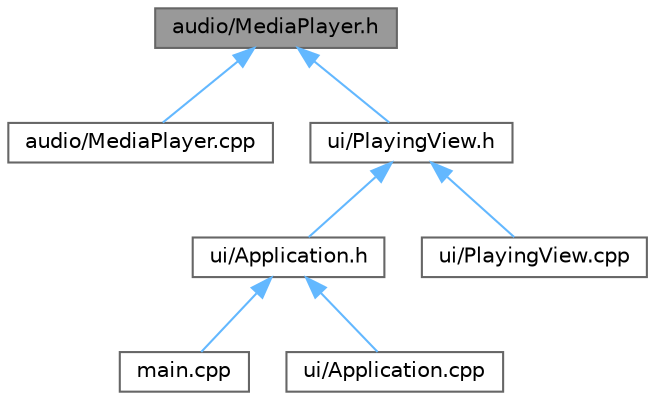 digraph "audio/MediaPlayer.h"
{
 // LATEX_PDF_SIZE
  bgcolor="transparent";
  edge [fontname=Helvetica,fontsize=10,labelfontname=Helvetica,labelfontsize=10];
  node [fontname=Helvetica,fontsize=10,shape=box,height=0.2,width=0.4];
  Node1 [id="Node000001",label="audio/MediaPlayer.h",height=0.2,width=0.4,color="gray40", fillcolor="grey60", style="filled", fontcolor="black",tooltip=" "];
  Node1 -> Node2 [id="edge7_Node000001_Node000002",dir="back",color="steelblue1",style="solid",tooltip=" "];
  Node2 [id="Node000002",label="audio/MediaPlayer.cpp",height=0.2,width=0.4,color="grey40", fillcolor="white", style="filled",URL="$MediaPlayer_8cpp.html",tooltip=" "];
  Node1 -> Node3 [id="edge8_Node000001_Node000003",dir="back",color="steelblue1",style="solid",tooltip=" "];
  Node3 [id="Node000003",label="ui/PlayingView.h",height=0.2,width=0.4,color="grey40", fillcolor="white", style="filled",URL="$PlayingView_8h.html",tooltip=" "];
  Node3 -> Node4 [id="edge9_Node000003_Node000004",dir="back",color="steelblue1",style="solid",tooltip=" "];
  Node4 [id="Node000004",label="ui/Application.h",height=0.2,width=0.4,color="grey40", fillcolor="white", style="filled",URL="$Application_8h.html",tooltip=" "];
  Node4 -> Node5 [id="edge10_Node000004_Node000005",dir="back",color="steelblue1",style="solid",tooltip=" "];
  Node5 [id="Node000005",label="main.cpp",height=0.2,width=0.4,color="grey40", fillcolor="white", style="filled",URL="$main_8cpp.html",tooltip=" "];
  Node4 -> Node6 [id="edge11_Node000004_Node000006",dir="back",color="steelblue1",style="solid",tooltip=" "];
  Node6 [id="Node000006",label="ui/Application.cpp",height=0.2,width=0.4,color="grey40", fillcolor="white", style="filled",URL="$Application_8cpp.html",tooltip=" "];
  Node3 -> Node7 [id="edge12_Node000003_Node000007",dir="back",color="steelblue1",style="solid",tooltip=" "];
  Node7 [id="Node000007",label="ui/PlayingView.cpp",height=0.2,width=0.4,color="grey40", fillcolor="white", style="filled",URL="$PlayingView_8cpp.html",tooltip=" "];
}
